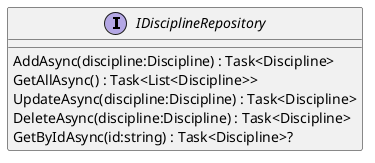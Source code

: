 @startuml
interface IDisciplineRepository {
    AddAsync(discipline:Discipline) : Task<Discipline>
    GetAllAsync() : Task<List<Discipline>>
    UpdateAsync(discipline:Discipline) : Task<Discipline>
    DeleteAsync(discipline:Discipline) : Task<Discipline>
    GetByIdAsync(id:string) : Task<Discipline>?
}
@enduml
